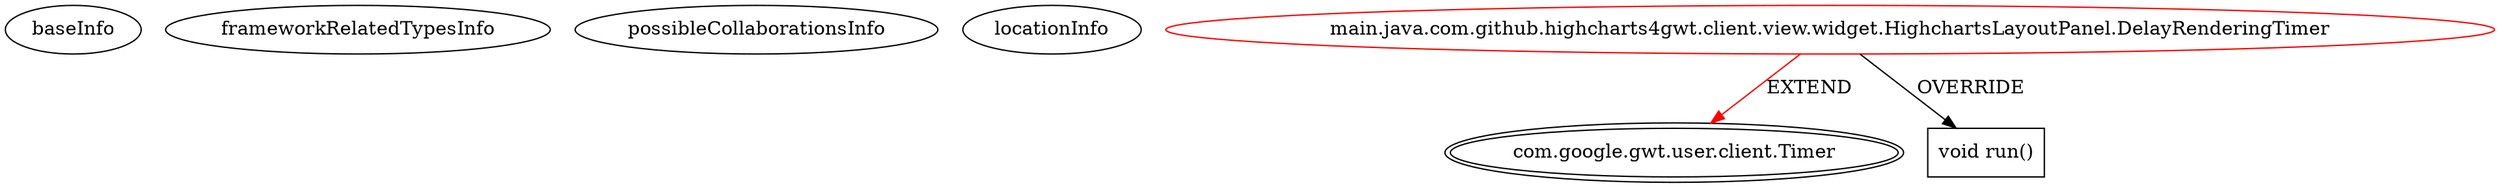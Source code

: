digraph {
baseInfo[graphId=1413,category="extension_graph",isAnonymous=false,possibleRelation=false]
frameworkRelatedTypesInfo[0="com.google.gwt.user.client.Timer"]
possibleCollaborationsInfo[]
locationInfo[projectName="highcharts4gwt-highcharts",filePath="/highcharts4gwt-highcharts/highchart-wrapper-master/src/main/java/com/github/highcharts4gwt/client/view/widget/HighchartsLayoutPanel.java",contextSignature="DelayRenderingTimer",graphId="1413"]
0[label="main.java.com.github.highcharts4gwt.client.view.widget.HighchartsLayoutPanel.DelayRenderingTimer",vertexType="ROOT_CLIENT_CLASS_DECLARATION",isFrameworkType=false,color=red]
1[label="com.google.gwt.user.client.Timer",vertexType="FRAMEWORK_CLASS_TYPE",isFrameworkType=true,peripheries=2]
2[label="void run()",vertexType="OVERRIDING_METHOD_DECLARATION",isFrameworkType=false,shape=box]
0->1[label="EXTEND",color=red]
0->2[label="OVERRIDE"]
}
